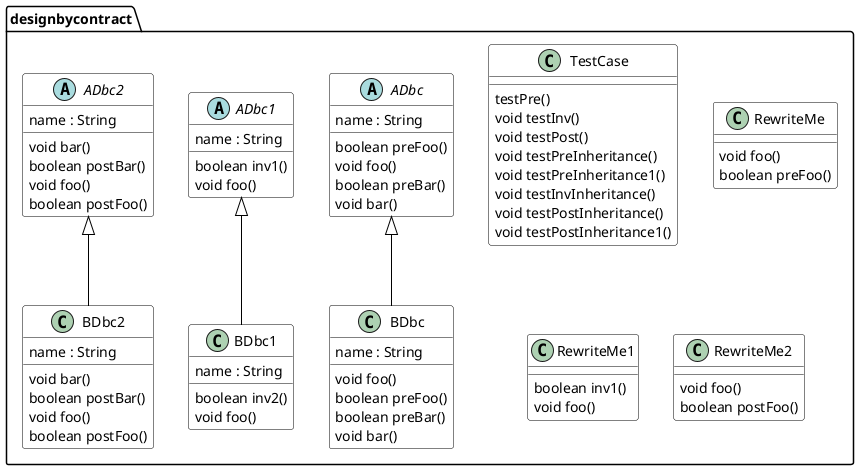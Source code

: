 @startuml

skinparam class {
	BackgroundColor White
	ArrowColor Black
	BorderColor Black
}
package designbycontract {
	class	TestCase {
		 testPre()
		void testInv()
		void testPost()
		void testPreInheritance()
		void testPreInheritance1()
		void testInvInheritance()
		void testPostInheritance()
		void testPostInheritance1()
	}
	class	RewriteMe {
		void foo()
		boolean preFoo()
	}
	class	RewriteMe1 {
		boolean inv1()
		void foo()
	}
	class	RewriteMe2 {
		void foo()
		boolean postFoo()
	}
	abstract	ADbc {
		name : String
		boolean preFoo()
		void foo()
		boolean preBar()
		void bar()
	}
	class	BDbc {
		name : String
		void foo()
		boolean preFoo()
		boolean preBar()
		void bar()
	}
	abstract	ADbc1 {
		name : String
		boolean inv1()
		void foo()
	}
	class	BDbc1 {
		name : String
		boolean inv2()
		void foo()
	}
	abstract	ADbc2 {
		name : String
		void bar()
		boolean postBar()
		void foo()
		boolean postFoo()
	}
	class	BDbc2 {
		name : String
		void bar()
		boolean postBar()
		void foo()
		boolean postFoo()
	}
}
ADbc <|-- BDbc      
ADbc1 <|-- BDbc1      
ADbc2 <|-- BDbc2      
@enduml
